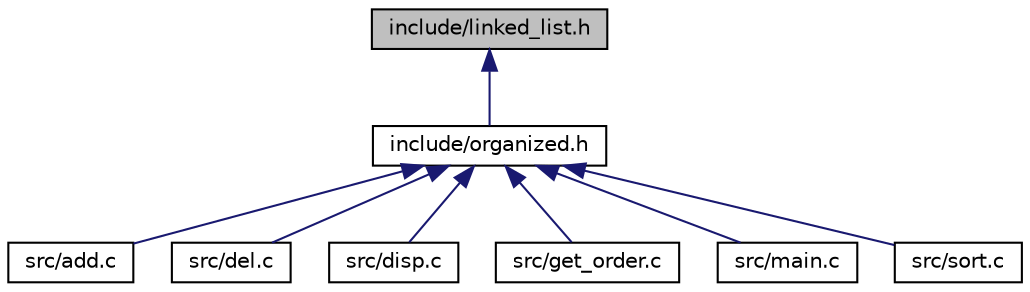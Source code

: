 digraph "include/linked_list.h"
{
 // LATEX_PDF_SIZE
  edge [fontname="Helvetica",fontsize="10",labelfontname="Helvetica",labelfontsize="10"];
  node [fontname="Helvetica",fontsize="10",shape=record];
  Node1 [label="include/linked_list.h",height=0.2,width=0.4,color="black", fillcolor="grey75", style="filled", fontcolor="black",tooltip=" "];
  Node1 -> Node2 [dir="back",color="midnightblue",fontsize="10",style="solid"];
  Node2 [label="include/organized.h",height=0.2,width=0.4,color="black", fillcolor="white", style="filled",URL="$organized_8h.html",tooltip=" "];
  Node2 -> Node3 [dir="back",color="midnightblue",fontsize="10",style="solid"];
  Node3 [label="src/add.c",height=0.2,width=0.4,color="black", fillcolor="white", style="filled",URL="$add_8c.html",tooltip=" "];
  Node2 -> Node4 [dir="back",color="midnightblue",fontsize="10",style="solid"];
  Node4 [label="src/del.c",height=0.2,width=0.4,color="black", fillcolor="white", style="filled",URL="$del_8c.html",tooltip=" "];
  Node2 -> Node5 [dir="back",color="midnightblue",fontsize="10",style="solid"];
  Node5 [label="src/disp.c",height=0.2,width=0.4,color="black", fillcolor="white", style="filled",URL="$disp_8c.html",tooltip=" "];
  Node2 -> Node6 [dir="back",color="midnightblue",fontsize="10",style="solid"];
  Node6 [label="src/get_order.c",height=0.2,width=0.4,color="black", fillcolor="white", style="filled",URL="$get__order_8c.html",tooltip=" "];
  Node2 -> Node7 [dir="back",color="midnightblue",fontsize="10",style="solid"];
  Node7 [label="src/main.c",height=0.2,width=0.4,color="black", fillcolor="white", style="filled",URL="$main_8c.html",tooltip=" "];
  Node2 -> Node8 [dir="back",color="midnightblue",fontsize="10",style="solid"];
  Node8 [label="src/sort.c",height=0.2,width=0.4,color="black", fillcolor="white", style="filled",URL="$sort_8c.html",tooltip=" "];
}
